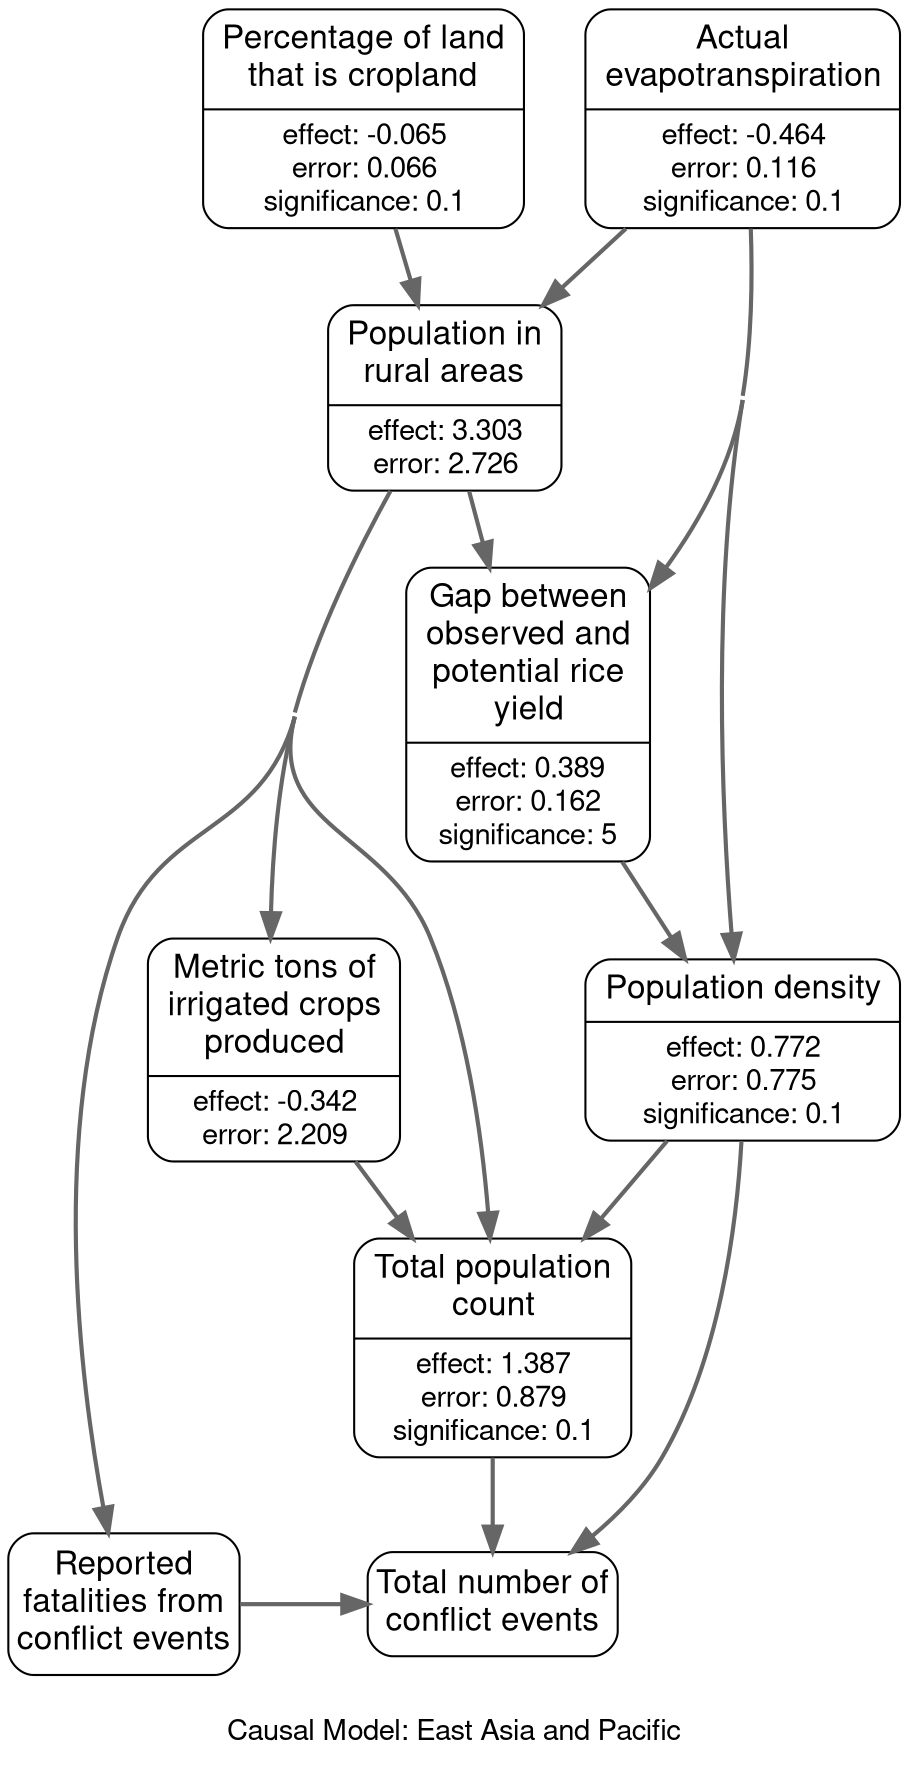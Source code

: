 # generated file for region: east_asia_and_pacific by CausalModelRegionGenerator
strict digraph causalModel {
fontname="Helvetica, Arial, sans-serif";
label="
Causal Model: East Asia and Pacific";
labelloc = b;
nodesep = 0.4;
concentrate = true;
node[shape = Mrecord, fontname = "Helvetica, Arial, sans-serif", margin = "0.10,0.06", penwidth = 1.0];
edge[arrowsize = 1.2 penwidth = 2 color="#666666"];

# nodes
spam_P_i_sum_s [label = <{<table align="center" border="0" cellspacing="1" cellpadding="1">
<tr><td><font point-size="16">Metric tons of<br/>irrigated crops<br/>produced<br/></font></td></tr>
</table>
|<table border="0" cellspacing="1" cellpadding="0.5"><tr><td><font point-size="14">effect: -0.342</font></td></tr>
<tr><td><font point-size="14">error: 2.209</font></td></tr></table>}>, class = rankB];
rurpop_s [label = <{<table align="center" border="0" cellspacing="1" cellpadding="1">
<tr><td><font point-size="16">Population in<br/>rural areas<br/></font></td></tr>
</table>
|<table border="0" cellspacing="1" cellpadding="0.5"><tr><td><font point-size="14">effect: 3.303</font></td></tr>
<tr><td><font point-size="14">error: 2.726</font></td></tr></table>}>, class = rankB];
Cropland2000_mean_percent_s [label = <{<table align="center" border="0" cellspacing="1" cellpadding="1">
<tr><td><font point-size="16">Percentage of land<br/>that is cropland<br/></font></td></tr>
</table>
|<table border="0" cellspacing="1" cellpadding="0.5"><tr><td><font point-size="14">effect: -0.065</font></td></tr>
<tr><td><font point-size="14">error: 0.066</font></td></tr>
<tr><td><font point-size="14">significance: 0.1</font></td></tr></table>}>, class = rankA];
loccount_y [label = <{<table align="center" border="0" cellspacing="1" cellpadding="1">
<tr><td><font point-size="16">Total population<br/>count<br/></font></td></tr>
</table>
|<table border="0" cellspacing="1" cellpadding="0.5"><tr><td><font point-size="14">effect: 1.387</font></td></tr>
<tr><td><font point-size="14">error: 0.879</font></td></tr>
<tr><td><font point-size="14">significance: 0.1</font></td></tr></table>}>, class = rankB];
locdensity_y [label = <{<table align="center" border="0" cellspacing="1" cellpadding="1">
<tr><td><font point-size="16">Population density</font></td></tr>
</table>
|<table border="0" cellspacing="1" cellpadding="0.5"><tr><td><font point-size="14">effect: 0.772</font></td></tr>
<tr><td><font point-size="14">error: 0.775</font></td></tr>
<tr><td><font point-size="14">significance: 0.1</font></td></tr></table>}>, class = rankB];
yield_gap_rice_s [label = <{<table align="center" border="0" cellspacing="1" cellpadding="1">
<tr><td><font point-size="16">Gap between<br/>observed and<br/>potential rice<br/>yield<br/></font></td></tr>
</table>
|<table border="0" cellspacing="1" cellpadding="0.5"><tr><td><font point-size="14">effect: 0.389</font></td></tr>
<tr><td><font point-size="14">error: 0.162</font></td></tr>
<tr><td><font point-size="14">significance: 5</font></td></tr></table>}>, class = rankB];
et_actl_m_MIN_m [label = <{<table align="center" border="0" cellspacing="1" cellpadding="1">
<tr><td><font point-size="16">Actual<br/>evapotranspiration<br/></font></td></tr>
</table>
|<table border="0" cellspacing="1" cellpadding="0.5"><tr><td><font point-size="14">effect: -0.464</font></td></tr>
<tr><td><font point-size="14">error: 0.116</font></td></tr>
<tr><td><font point-size="14">significance: 0.1</font></td></tr></table>}>, class = rankA];
acl_sum_evnt_m [label = "Total number of
conflict events" class = rankC shape=box style=rounded fontsize="16pt" margin = "0.05,0.10"];
acl_sum_fatl_m [label = "Reported
fatalities from
conflict events" class = rankC shape=box style=rounded fontsize="16pt" margin = "0.05,0.10"];

#ranks
{rank=same; Cropland2000_mean_percent_s et_actl_m_MIN_m; }
{rank=same; acl_sum_evnt_m acl_sum_fatl_m; }

# links
spam_P_i_sum_s -> loccount_y ;
rurpop_s -> spam_P_i_sum_s ;
rurpop_s -> loccount_y ;
rurpop_s -> yield_gap_rice_s ;
rurpop_s -> acl_sum_fatl_m ;
Cropland2000_mean_percent_s -> rurpop_s ;
loccount_y -> acl_sum_evnt_m ;
locdensity_y -> loccount_y ;
locdensity_y -> acl_sum_evnt_m ;
yield_gap_rice_s -> locdensity_y ;
et_actl_m_MIN_m -> rurpop_s ;
et_actl_m_MIN_m -> locdensity_y ;
et_actl_m_MIN_m -> yield_gap_rice_s ;
acl_sum_fatl_m -> acl_sum_evnt_m ;

}
